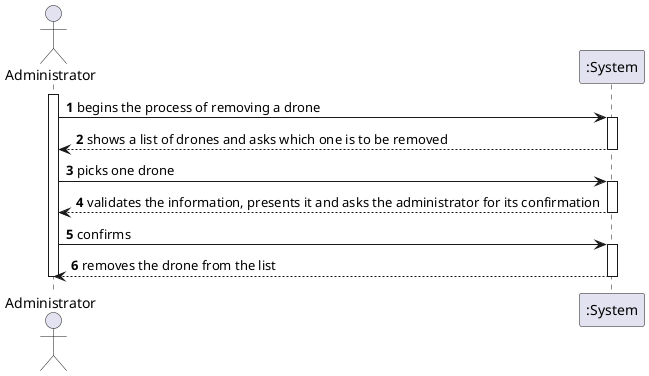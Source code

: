 @startuml 

autonumber
actor "Administrator" as ADM

activate ADM
ADM -> ":System" : begins the process of removing a drone
activate ":System"
":System" --> ADM : shows a list of drones and asks which one is to be removed
deactivate ":System"

ADM -> ":System" : picks one drone
activate ":System"
":System" --> ADM : validates the information, presents it and asks the administrator for its confirmation
deactivate ":System"

ADM -> ":System" : confirms
activate ":System"
":System" --> ADM : removes the drone from the list
deactivate ":System"

deactivate ADM

@enduml